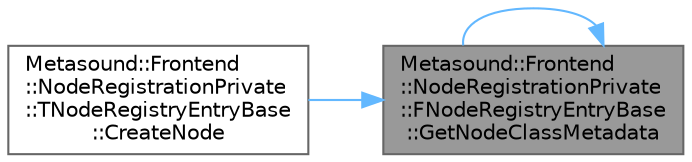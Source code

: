 digraph "Metasound::Frontend::NodeRegistrationPrivate::FNodeRegistryEntryBase::GetNodeClassMetadata"
{
 // INTERACTIVE_SVG=YES
 // LATEX_PDF_SIZE
  bgcolor="transparent";
  edge [fontname=Helvetica,fontsize=10,labelfontname=Helvetica,labelfontsize=10];
  node [fontname=Helvetica,fontsize=10,shape=box,height=0.2,width=0.4];
  rankdir="RL";
  Node1 [id="Node000001",label="Metasound::Frontend\l::NodeRegistrationPrivate\l::FNodeRegistryEntryBase\l::GetNodeClassMetadata",height=0.2,width=0.4,color="gray40", fillcolor="grey60", style="filled", fontcolor="black",tooltip=" "];
  Node1 -> Node2 [id="edge1_Node000001_Node000002",dir="back",color="steelblue1",style="solid",tooltip=" "];
  Node2 [id="Node000002",label="Metasound::Frontend\l::NodeRegistrationPrivate\l::TNodeRegistryEntryBase\l::CreateNode",height=0.2,width=0.4,color="grey40", fillcolor="white", style="filled",URL="$d4/d64/classMetasound_1_1Frontend_1_1NodeRegistrationPrivate_1_1TNodeRegistryEntryBase.html#ad0ce139ad1c7e65d3d2dda7ee83f22b7",tooltip="Create a node given FNodeData."];
  Node1 -> Node1 [id="edge2_Node000001_Node000001",dir="back",color="steelblue1",style="solid",tooltip=" "];
}
